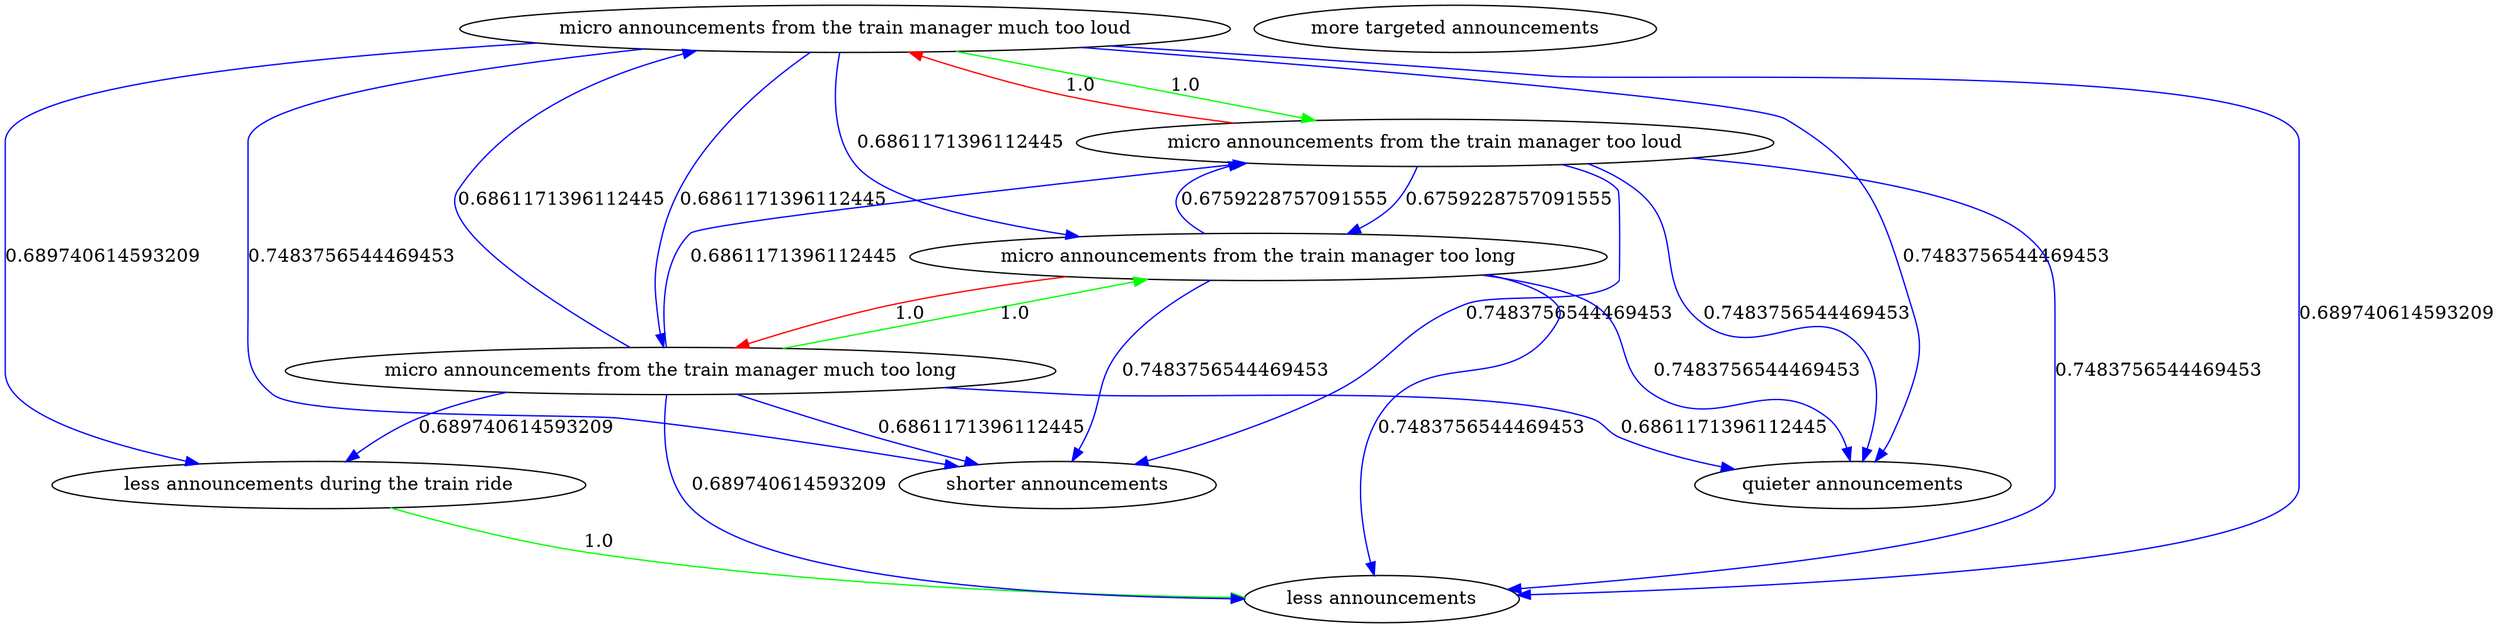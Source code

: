 digraph rawGraph {
"less announcements during the train ride";"less announcements";"micro announcements from the train manager much too loud";"micro announcements from the train manager too loud";"micro announcements from the train manager much too long";"micro announcements from the train manager too long";"more targeted announcements";"quieter announcements";"shorter announcements";"less announcements during the train ride" -> "less announcements" [label=1.0] [color=green]
"micro announcements from the train manager much too loud" -> "micro announcements from the train manager too loud" [label=1.0] [color=green]
"micro announcements from the train manager too loud" -> "micro announcements from the train manager much too loud" [label=1.0] [color=red]
"micro announcements from the train manager too loud" -> "less announcements" [label=0.7483756544469453] [color=blue]
"micro announcements from the train manager much too loud" -> "less announcements during the train ride" [label=0.689740614593209] [color=blue]
"micro announcements from the train manager much too loud" -> "less announcements" [label=0.689740614593209] [color=blue]
"micro announcements from the train manager much too long" -> "micro announcements from the train manager too long" [label=1.0] [color=green]
"micro announcements from the train manager too long" -> "micro announcements from the train manager much too long" [label=1.0] [color=red]
"micro announcements from the train manager too long" -> "less announcements" [label=0.7483756544469453] [color=blue]
"micro announcements from the train manager much too long" -> "less announcements during the train ride" [label=0.689740614593209] [color=blue]
"micro announcements from the train manager too long" -> "micro announcements from the train manager too loud" [label=0.6759228757091555] [color=blue]
"micro announcements from the train manager too loud" -> "micro announcements from the train manager too long" [label=0.6759228757091555] [color=blue]
"micro announcements from the train manager much too loud" -> "micro announcements from the train manager much too long" [label=0.6861171396112445] [color=blue]
"micro announcements from the train manager much too long" -> "micro announcements from the train manager much too loud" [label=0.6861171396112445] [color=blue]
"micro announcements from the train manager much too loud" -> "micro announcements from the train manager too long" [label=0.6861171396112445] [color=blue]
"micro announcements from the train manager much too long" -> "less announcements" [label=0.689740614593209] [color=blue]
"micro announcements from the train manager much too long" -> "micro announcements from the train manager too loud" [label=0.6861171396112445] [color=blue]
"micro announcements from the train manager too loud" -> "quieter announcements" [label=0.7483756544469453] [color=blue]
"micro announcements from the train manager too long" -> "quieter announcements" [label=0.7483756544469453] [color=blue]
"micro announcements from the train manager too loud" -> "shorter announcements" [label=0.7483756544469453] [color=blue]
"micro announcements from the train manager too long" -> "shorter announcements" [label=0.7483756544469453] [color=blue]
"micro announcements from the train manager much too loud" -> "shorter announcements" [label=0.7483756544469453] [color=blue]
"micro announcements from the train manager much too long" -> "shorter announcements" [label=0.6861171396112445] [color=blue]
"micro announcements from the train manager much too loud" -> "quieter announcements" [label=0.7483756544469453] [color=blue]
"micro announcements from the train manager much too long" -> "quieter announcements" [label=0.6861171396112445] [color=blue]
}